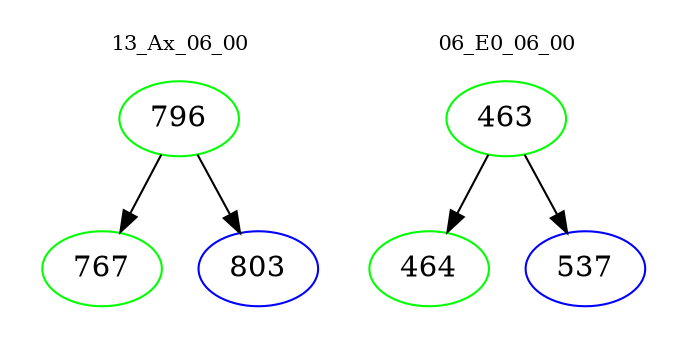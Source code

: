 digraph{
subgraph cluster_0 {
color = white
label = "13_Ax_06_00";
fontsize=10;
T0_796 [label="796", color="green"]
T0_796 -> T0_767 [color="black"]
T0_767 [label="767", color="green"]
T0_796 -> T0_803 [color="black"]
T0_803 [label="803", color="blue"]
}
subgraph cluster_1 {
color = white
label = "06_E0_06_00";
fontsize=10;
T1_463 [label="463", color="green"]
T1_463 -> T1_464 [color="black"]
T1_464 [label="464", color="green"]
T1_463 -> T1_537 [color="black"]
T1_537 [label="537", color="blue"]
}
}
